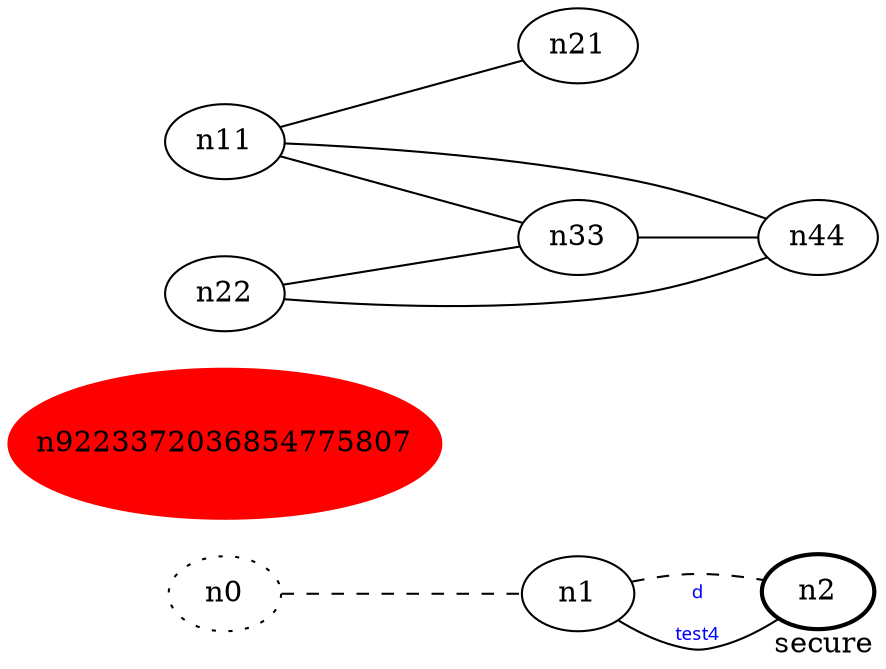 graph test4 {
	rankdir=LR;
	fontcolor=blue; /* c0; c1; c0 -- c3 */
	n0 [style=dotted, fillcolor="#123456"]; // c2; c3; c2 -- c4
	n9223372036854775807 [height=1, width=1, color=red, style=filled];
	n2 [style=bold, xlabel="secure"];
	n0 -- n1 -- n2[style=dashed];
	n1 -- n2 [fontname="comic sans", label="d\n\l\G", fontcolor=blue, fontsize=9];
	n11 -- n21;
	n11 -- n33;
	n11 -- n44;
	n22 -- n33;
	n22 -- n44;
	n33 -- n44;
}
